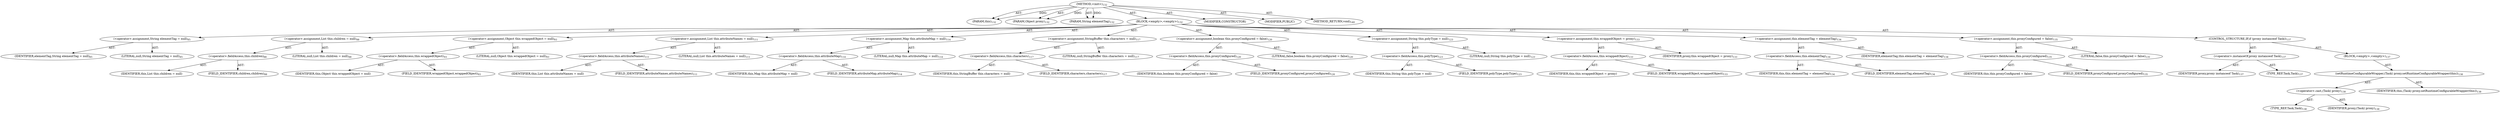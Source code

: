 digraph "&lt;init&gt;" {  
"111669149696" [label = <(METHOD,&lt;init&gt;)<SUB>132</SUB>> ]
"115964117000" [label = <(PARAM,this)<SUB>132</SUB>> ]
"115964117001" [label = <(PARAM,Object proxy)<SUB>132</SUB>> ]
"115964117002" [label = <(PARAM,String elementTag)<SUB>132</SUB>> ]
"25769803776" [label = <(BLOCK,&lt;empty&gt;,&lt;empty&gt;)<SUB>132</SUB>> ]
"30064771072" [label = <(&lt;operator&gt;.assignment,String elementTag = null)<SUB>85</SUB>> ]
"68719476747" [label = <(IDENTIFIER,elementTag,String elementTag = null)<SUB>85</SUB>> ]
"90194313216" [label = <(LITERAL,null,String elementTag = null)<SUB>85</SUB>> ]
"30064771073" [label = <(&lt;operator&gt;.assignment,List this.children = null)<SUB>88</SUB>> ]
"30064771074" [label = <(&lt;operator&gt;.fieldAccess,this.children)<SUB>88</SUB>> ]
"68719476748" [label = <(IDENTIFIER,this,List this.children = null)> ]
"55834574848" [label = <(FIELD_IDENTIFIER,children,children)<SUB>88</SUB>> ]
"90194313217" [label = <(LITERAL,null,List this.children = null)<SUB>88</SUB>> ]
"30064771075" [label = <(&lt;operator&gt;.assignment,Object this.wrappedObject = null)<SUB>93</SUB>> ]
"30064771076" [label = <(&lt;operator&gt;.fieldAccess,this.wrappedObject)<SUB>93</SUB>> ]
"68719476749" [label = <(IDENTIFIER,this,Object this.wrappedObject = null)> ]
"55834574849" [label = <(FIELD_IDENTIFIER,wrappedObject,wrappedObject)<SUB>93</SUB>> ]
"90194313218" [label = <(LITERAL,null,Object this.wrappedObject = null)<SUB>93</SUB>> ]
"30064771077" [label = <(&lt;operator&gt;.assignment,List this.attributeNames = null)<SUB>111</SUB>> ]
"30064771078" [label = <(&lt;operator&gt;.fieldAccess,this.attributeNames)<SUB>111</SUB>> ]
"68719476750" [label = <(IDENTIFIER,this,List this.attributeNames = null)> ]
"55834574850" [label = <(FIELD_IDENTIFIER,attributeNames,attributeNames)<SUB>111</SUB>> ]
"90194313219" [label = <(LITERAL,null,List this.attributeNames = null)<SUB>111</SUB>> ]
"30064771079" [label = <(&lt;operator&gt;.assignment,Map this.attributeMap = null)<SUB>114</SUB>> ]
"30064771080" [label = <(&lt;operator&gt;.fieldAccess,this.attributeMap)<SUB>114</SUB>> ]
"68719476751" [label = <(IDENTIFIER,this,Map this.attributeMap = null)> ]
"55834574851" [label = <(FIELD_IDENTIFIER,attributeMap,attributeMap)<SUB>114</SUB>> ]
"90194313220" [label = <(LITERAL,null,Map this.attributeMap = null)<SUB>114</SUB>> ]
"30064771081" [label = <(&lt;operator&gt;.assignment,StringBuffer this.characters = null)<SUB>117</SUB>> ]
"30064771082" [label = <(&lt;operator&gt;.fieldAccess,this.characters)<SUB>117</SUB>> ]
"68719476752" [label = <(IDENTIFIER,this,StringBuffer this.characters = null)> ]
"55834574852" [label = <(FIELD_IDENTIFIER,characters,characters)<SUB>117</SUB>> ]
"90194313221" [label = <(LITERAL,null,StringBuffer this.characters = null)<SUB>117</SUB>> ]
"30064771083" [label = <(&lt;operator&gt;.assignment,boolean this.proxyConfigured = false)<SUB>120</SUB>> ]
"30064771084" [label = <(&lt;operator&gt;.fieldAccess,this.proxyConfigured)<SUB>120</SUB>> ]
"68719476753" [label = <(IDENTIFIER,this,boolean this.proxyConfigured = false)> ]
"55834574853" [label = <(FIELD_IDENTIFIER,proxyConfigured,proxyConfigured)<SUB>120</SUB>> ]
"90194313222" [label = <(LITERAL,false,boolean this.proxyConfigured = false)<SUB>120</SUB>> ]
"30064771085" [label = <(&lt;operator&gt;.assignment,String this.polyType = null)<SUB>123</SUB>> ]
"30064771086" [label = <(&lt;operator&gt;.fieldAccess,this.polyType)<SUB>123</SUB>> ]
"68719476754" [label = <(IDENTIFIER,this,String this.polyType = null)> ]
"55834574854" [label = <(FIELD_IDENTIFIER,polyType,polyType)<SUB>123</SUB>> ]
"90194313223" [label = <(LITERAL,null,String this.polyType = null)<SUB>123</SUB>> ]
"30064771087" [label = <(&lt;operator&gt;.assignment,this.wrappedObject = proxy)<SUB>133</SUB>> ]
"30064771088" [label = <(&lt;operator&gt;.fieldAccess,this.wrappedObject)<SUB>133</SUB>> ]
"68719476755" [label = <(IDENTIFIER,this,this.wrappedObject = proxy)> ]
"55834574855" [label = <(FIELD_IDENTIFIER,wrappedObject,wrappedObject)<SUB>133</SUB>> ]
"68719476756" [label = <(IDENTIFIER,proxy,this.wrappedObject = proxy)<SUB>133</SUB>> ]
"30064771089" [label = <(&lt;operator&gt;.assignment,this.elementTag = elementTag)<SUB>134</SUB>> ]
"30064771090" [label = <(&lt;operator&gt;.fieldAccess,this.elementTag)<SUB>134</SUB>> ]
"68719476745" [label = <(IDENTIFIER,this,this.elementTag = elementTag)<SUB>134</SUB>> ]
"55834574856" [label = <(FIELD_IDENTIFIER,elementTag,elementTag)<SUB>134</SUB>> ]
"68719476757" [label = <(IDENTIFIER,elementTag,this.elementTag = elementTag)<SUB>134</SUB>> ]
"30064771091" [label = <(&lt;operator&gt;.assignment,this.proxyConfigured = false)<SUB>135</SUB>> ]
"30064771092" [label = <(&lt;operator&gt;.fieldAccess,this.proxyConfigured)<SUB>135</SUB>> ]
"68719476758" [label = <(IDENTIFIER,this,this.proxyConfigured = false)> ]
"55834574857" [label = <(FIELD_IDENTIFIER,proxyConfigured,proxyConfigured)<SUB>135</SUB>> ]
"90194313224" [label = <(LITERAL,false,this.proxyConfigured = false)<SUB>135</SUB>> ]
"47244640256" [label = <(CONTROL_STRUCTURE,IF,if (proxy instanceof Task))<SUB>137</SUB>> ]
"30064771093" [label = <(&lt;operator&gt;.instanceOf,proxy instanceof Task)<SUB>137</SUB>> ]
"68719476759" [label = <(IDENTIFIER,proxy,proxy instanceof Task)<SUB>137</SUB>> ]
"180388626432" [label = <(TYPE_REF,Task,Task)<SUB>137</SUB>> ]
"25769803777" [label = <(BLOCK,&lt;empty&gt;,&lt;empty&gt;)<SUB>137</SUB>> ]
"30064771094" [label = <(setRuntimeConfigurableWrapper,(Task) proxy.setRuntimeConfigurableWrapper(this))<SUB>138</SUB>> ]
"30064771095" [label = <(&lt;operator&gt;.cast,(Task) proxy)<SUB>138</SUB>> ]
"180388626433" [label = <(TYPE_REF,Task,Task)<SUB>138</SUB>> ]
"68719476760" [label = <(IDENTIFIER,proxy,(Task) proxy)<SUB>138</SUB>> ]
"68719476746" [label = <(IDENTIFIER,this,(Task) proxy.setRuntimeConfigurableWrapper(this))<SUB>138</SUB>> ]
"133143986188" [label = <(MODIFIER,CONSTRUCTOR)> ]
"133143986189" [label = <(MODIFIER,PUBLIC)> ]
"128849018880" [label = <(METHOD_RETURN,void)<SUB>140</SUB>> ]
  "111669149696" -> "115964117000"  [ label = "AST: "] 
  "111669149696" -> "115964117001"  [ label = "AST: "] 
  "111669149696" -> "115964117002"  [ label = "AST: "] 
  "111669149696" -> "25769803776"  [ label = "AST: "] 
  "111669149696" -> "133143986188"  [ label = "AST: "] 
  "111669149696" -> "133143986189"  [ label = "AST: "] 
  "111669149696" -> "128849018880"  [ label = "AST: "] 
  "25769803776" -> "30064771072"  [ label = "AST: "] 
  "25769803776" -> "30064771073"  [ label = "AST: "] 
  "25769803776" -> "30064771075"  [ label = "AST: "] 
  "25769803776" -> "30064771077"  [ label = "AST: "] 
  "25769803776" -> "30064771079"  [ label = "AST: "] 
  "25769803776" -> "30064771081"  [ label = "AST: "] 
  "25769803776" -> "30064771083"  [ label = "AST: "] 
  "25769803776" -> "30064771085"  [ label = "AST: "] 
  "25769803776" -> "30064771087"  [ label = "AST: "] 
  "25769803776" -> "30064771089"  [ label = "AST: "] 
  "25769803776" -> "30064771091"  [ label = "AST: "] 
  "25769803776" -> "47244640256"  [ label = "AST: "] 
  "30064771072" -> "68719476747"  [ label = "AST: "] 
  "30064771072" -> "90194313216"  [ label = "AST: "] 
  "30064771073" -> "30064771074"  [ label = "AST: "] 
  "30064771073" -> "90194313217"  [ label = "AST: "] 
  "30064771074" -> "68719476748"  [ label = "AST: "] 
  "30064771074" -> "55834574848"  [ label = "AST: "] 
  "30064771075" -> "30064771076"  [ label = "AST: "] 
  "30064771075" -> "90194313218"  [ label = "AST: "] 
  "30064771076" -> "68719476749"  [ label = "AST: "] 
  "30064771076" -> "55834574849"  [ label = "AST: "] 
  "30064771077" -> "30064771078"  [ label = "AST: "] 
  "30064771077" -> "90194313219"  [ label = "AST: "] 
  "30064771078" -> "68719476750"  [ label = "AST: "] 
  "30064771078" -> "55834574850"  [ label = "AST: "] 
  "30064771079" -> "30064771080"  [ label = "AST: "] 
  "30064771079" -> "90194313220"  [ label = "AST: "] 
  "30064771080" -> "68719476751"  [ label = "AST: "] 
  "30064771080" -> "55834574851"  [ label = "AST: "] 
  "30064771081" -> "30064771082"  [ label = "AST: "] 
  "30064771081" -> "90194313221"  [ label = "AST: "] 
  "30064771082" -> "68719476752"  [ label = "AST: "] 
  "30064771082" -> "55834574852"  [ label = "AST: "] 
  "30064771083" -> "30064771084"  [ label = "AST: "] 
  "30064771083" -> "90194313222"  [ label = "AST: "] 
  "30064771084" -> "68719476753"  [ label = "AST: "] 
  "30064771084" -> "55834574853"  [ label = "AST: "] 
  "30064771085" -> "30064771086"  [ label = "AST: "] 
  "30064771085" -> "90194313223"  [ label = "AST: "] 
  "30064771086" -> "68719476754"  [ label = "AST: "] 
  "30064771086" -> "55834574854"  [ label = "AST: "] 
  "30064771087" -> "30064771088"  [ label = "AST: "] 
  "30064771087" -> "68719476756"  [ label = "AST: "] 
  "30064771088" -> "68719476755"  [ label = "AST: "] 
  "30064771088" -> "55834574855"  [ label = "AST: "] 
  "30064771089" -> "30064771090"  [ label = "AST: "] 
  "30064771089" -> "68719476757"  [ label = "AST: "] 
  "30064771090" -> "68719476745"  [ label = "AST: "] 
  "30064771090" -> "55834574856"  [ label = "AST: "] 
  "30064771091" -> "30064771092"  [ label = "AST: "] 
  "30064771091" -> "90194313224"  [ label = "AST: "] 
  "30064771092" -> "68719476758"  [ label = "AST: "] 
  "30064771092" -> "55834574857"  [ label = "AST: "] 
  "47244640256" -> "30064771093"  [ label = "AST: "] 
  "47244640256" -> "25769803777"  [ label = "AST: "] 
  "30064771093" -> "68719476759"  [ label = "AST: "] 
  "30064771093" -> "180388626432"  [ label = "AST: "] 
  "25769803777" -> "30064771094"  [ label = "AST: "] 
  "30064771094" -> "30064771095"  [ label = "AST: "] 
  "30064771094" -> "68719476746"  [ label = "AST: "] 
  "30064771095" -> "180388626433"  [ label = "AST: "] 
  "30064771095" -> "68719476760"  [ label = "AST: "] 
  "111669149696" -> "115964117000"  [ label = "DDG: "] 
  "111669149696" -> "115964117001"  [ label = "DDG: "] 
  "111669149696" -> "115964117002"  [ label = "DDG: "] 
}
